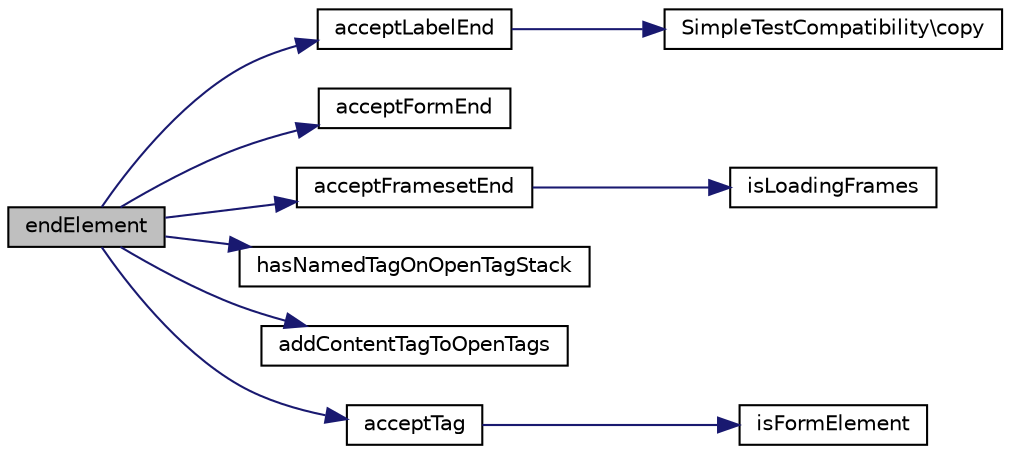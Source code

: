 digraph "endElement"
{
  edge [fontname="Helvetica",fontsize="10",labelfontname="Helvetica",labelfontsize="10"];
  node [fontname="Helvetica",fontsize="10",shape=record];
  rankdir="LR";
  Node1 [label="endElement",height=0.2,width=0.4,color="black", fillcolor="grey75", style="filled" fontcolor="black"];
  Node1 -> Node2 [color="midnightblue",fontsize="10",style="solid",fontname="Helvetica"];
  Node2 [label="acceptLabelEnd",height=0.2,width=0.4,color="black", fillcolor="white", style="filled",URL="$class_simple_php_page_builder.html#a7b361e536bf07cb0a1626f82a0f6acb1"];
  Node2 -> Node3 [color="midnightblue",fontsize="10",style="solid",fontname="Helvetica"];
  Node3 [label="SimpleTestCompatibility\\copy",height=0.2,width=0.4,color="black", fillcolor="white", style="filled",URL="$class_simple_test_compatibility.html#af4fe10cfc6618b5e10aa6f15f76817fe"];
  Node1 -> Node4 [color="midnightblue",fontsize="10",style="solid",fontname="Helvetica"];
  Node4 [label="acceptFormEnd",height=0.2,width=0.4,color="black", fillcolor="white", style="filled",URL="$class_simple_php_page_builder.html#a8ee54fb4115ef475e4333bcdb852c63f"];
  Node1 -> Node5 [color="midnightblue",fontsize="10",style="solid",fontname="Helvetica"];
  Node5 [label="acceptFramesetEnd",height=0.2,width=0.4,color="black", fillcolor="white", style="filled",URL="$class_simple_php_page_builder.html#a8772e302b7d3ce9d5d71dbaee241fb74"];
  Node5 -> Node6 [color="midnightblue",fontsize="10",style="solid",fontname="Helvetica"];
  Node6 [label="isLoadingFrames",height=0.2,width=0.4,color="black", fillcolor="white", style="filled",URL="$class_simple_php_page_builder.html#ac9a69b76e28a2946ae572f539c27eeed"];
  Node1 -> Node7 [color="midnightblue",fontsize="10",style="solid",fontname="Helvetica"];
  Node7 [label="hasNamedTagOnOpenTagStack",height=0.2,width=0.4,color="black", fillcolor="white", style="filled",URL="$class_simple_php_page_builder.html#a33bcf4818cd79fc257c3d0361532e2d0"];
  Node1 -> Node8 [color="midnightblue",fontsize="10",style="solid",fontname="Helvetica"];
  Node8 [label="addContentTagToOpenTags",height=0.2,width=0.4,color="black", fillcolor="white", style="filled",URL="$class_simple_php_page_builder.html#a095b96766677c95ed0a21a38f7e31cd5"];
  Node1 -> Node9 [color="midnightblue",fontsize="10",style="solid",fontname="Helvetica"];
  Node9 [label="acceptTag",height=0.2,width=0.4,color="black", fillcolor="white", style="filled",URL="$class_simple_php_page_builder.html#a71d20dc2767027fbe07dcb4794e091ca"];
  Node9 -> Node10 [color="midnightblue",fontsize="10",style="solid",fontname="Helvetica"];
  Node10 [label="isFormElement",height=0.2,width=0.4,color="black", fillcolor="white", style="filled",URL="$class_simple_php_page_builder.html#a016d80af5e3c7ad03939309a43fe88b1"];
}
